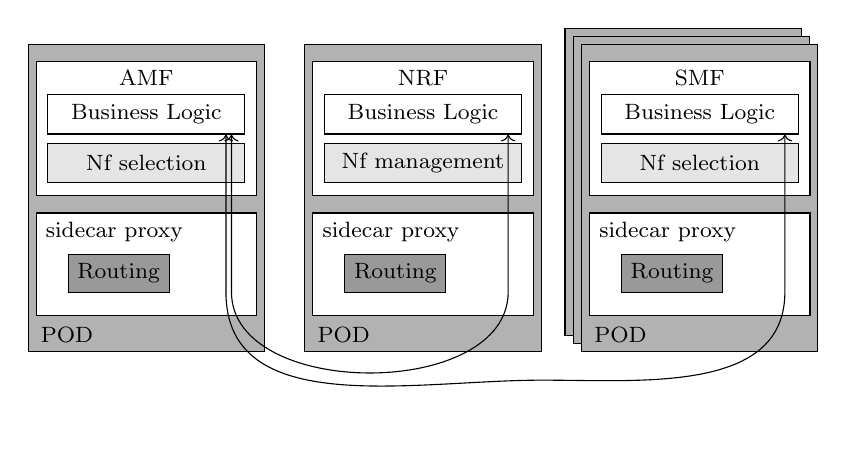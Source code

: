 
\begin{tikzpicture}[box/.style={rectangle,draw}, pod/.style={box,minimum width=3cm,minimum height=3.9cm,fill=black!30},nf/.style={box,minimum width=2.8cm,minimum height=1.7cm,fill=white},sc/.style={box,minimum width=2.8cm,minimum height=1.3cm,fill=white}, mod/.style={rectangle, draw, minimum width=2.5cm, minimum height=0.5cm, inner sep=1pt,font={\footnotesize}}]

\def\x{0.5cm}
\def\y{3pt}
\node[pod] at (0,0) (p1) {};
\node[pod,right] at ([xshift=\x]p1.east) (p2) {};
\node[pod,right] at ([xshift=\x]p2.east) (p3) {};
\node[pod] at ([xshift=-6pt,yshift=6pt]p3)  {};
\node[pod] at ([xshift=-3pt,yshift=3pt]p3)  {};
\node[pod] at (p3)  {};

\node[nf,below] at ([yshift=-2*\y]p1.north) (amf) {};
\node[nf,below] at ([yshift=-2*\y]p2.north) (nrf) {};
\node[nf,below] at ([yshift=-2*\y]p3.north) (smf) {};

\node[sc,below] at ([yshift=-2*\y]amf.south) (sc1) {};
\node[sc,below] at ([yshift=-2*\y]nrf.south) (sc2) {};
\node[sc,below] at ([yshift=-2*\y]smf.south) (sc3) {};


\node[mod,below] at ([yshift=-4*\y]amf.north) (b1) {Business Logic};
\node[mod,below] at ([yshift=-4*\y]nrf.north) (b2) {Business Logic};
\node[mod,below] at ([yshift=-4*\y]smf.north) (b3) {Business Logic};

\node[mod,below,fill=black!10] at ([yshift=-\y]b1.south) {Nf selection};
\node[mod,below,fill=black!10] at ([yshift=-\y]b2.south) {Nf management};
\node[mod,below,fill=black!10] at ([yshift=-\y]b3.south) {Nf selection};

\foreach \i in {1,2,3}{
	\node[draw,fill=black!40,below] at ([yshift=-15pt,xshift=-10pt]sc\i.north) {\footnotesize Routing};
	\node[below] at ([xshift=2*\x]sc\i.north west) {\footnotesize sidecar proxy};
	\node[above] at ([xshift=\x]p\i.south west) {\footnotesize POD};
	\coordinate (c\i) at ([xshift=-5pt]b\i.south east);
}
\node[below] at (amf.north) {\footnotesize AMF};
\node[below] at (nrf.north) {\footnotesize NRF};
\node[below] at (smf.north) {\footnotesize SMF};

\draw[<->] (c1) -- ++(0,-2cm) to[out=-90,in=-90] ([yshift=-2cm]c2) --(c2); 
\draw[<->] ([xshift=-2pt]c1) -- ++(0,-2cm) to[out=-90,in=180] ([yshift=-10pt]p2.south east) to[out=0,in=-90]([yshift=-2cm]c3) --(c3); 
\end{tikzpicture}